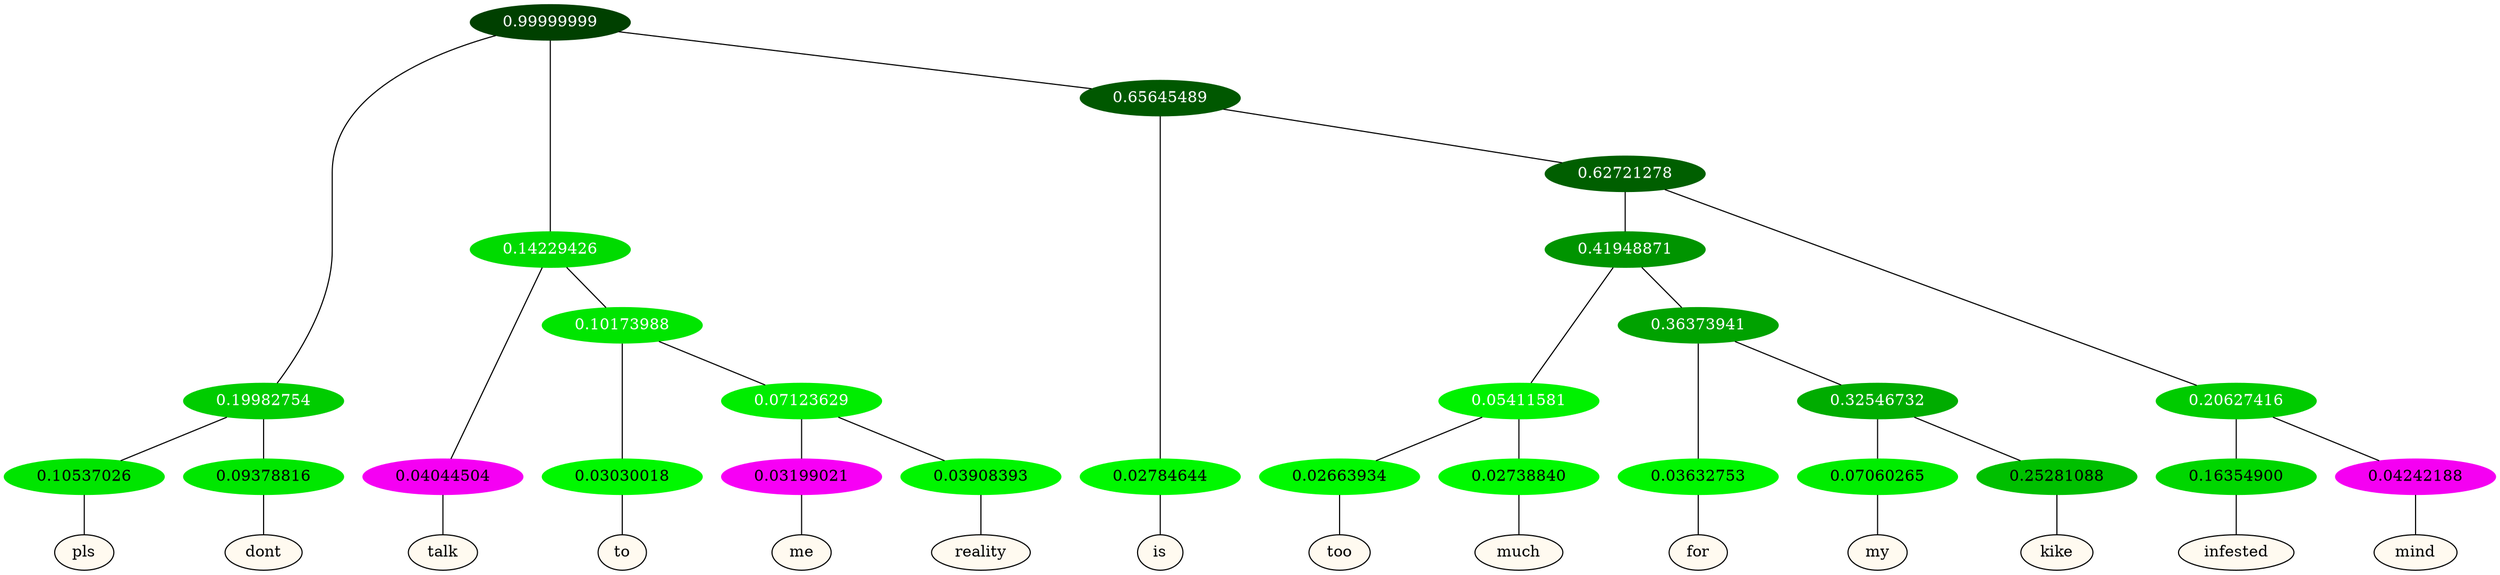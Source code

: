 graph {
	node [format=png height=0.15 nodesep=0.001 ordering=out overlap=prism overlap_scaling=0.01 ranksep=0.001 ratio=0.2 style=filled width=0.15]
	{
		rank=same
		a_w_4 [label=pls color=black fillcolor=floralwhite style="filled,solid"]
		a_w_5 [label=dont color=black fillcolor=floralwhite style="filled,solid"]
		a_w_6 [label=talk color=black fillcolor=floralwhite style="filled,solid"]
		a_w_10 [label=to color=black fillcolor=floralwhite style="filled,solid"]
		a_w_14 [label=me color=black fillcolor=floralwhite style="filled,solid"]
		a_w_15 [label=reality color=black fillcolor=floralwhite style="filled,solid"]
		a_w_8 [label=is color=black fillcolor=floralwhite style="filled,solid"]
		a_w_20 [label=too color=black fillcolor=floralwhite style="filled,solid"]
		a_w_21 [label=much color=black fillcolor=floralwhite style="filled,solid"]
		a_w_22 [label=for color=black fillcolor=floralwhite style="filled,solid"]
		a_w_24 [label=my color=black fillcolor=floralwhite style="filled,solid"]
		a_w_25 [label=kike color=black fillcolor=floralwhite style="filled,solid"]
		a_w_18 [label=infested color=black fillcolor=floralwhite style="filled,solid"]
		a_w_19 [label=mind color=black fillcolor=floralwhite style="filled,solid"]
	}
	a_n_4 -- a_w_4
	a_n_5 -- a_w_5
	a_n_6 -- a_w_6
	a_n_10 -- a_w_10
	a_n_14 -- a_w_14
	a_n_15 -- a_w_15
	a_n_8 -- a_w_8
	a_n_20 -- a_w_20
	a_n_21 -- a_w_21
	a_n_22 -- a_w_22
	a_n_24 -- a_w_24
	a_n_25 -- a_w_25
	a_n_18 -- a_w_18
	a_n_19 -- a_w_19
	{
		rank=same
		a_n_4 [label=0.10537026 color="0.334 1.000 0.895" fontcolor=black]
		a_n_5 [label=0.09378816 color="0.334 1.000 0.906" fontcolor=black]
		a_n_6 [label=0.04044504 color="0.835 1.000 0.960" fontcolor=black]
		a_n_10 [label=0.03030018 color="0.334 1.000 0.970" fontcolor=black]
		a_n_14 [label=0.03199021 color="0.835 1.000 0.968" fontcolor=black]
		a_n_15 [label=0.03908393 color="0.334 1.000 0.961" fontcolor=black]
		a_n_8 [label=0.02784644 color="0.334 1.000 0.972" fontcolor=black]
		a_n_20 [label=0.02663934 color="0.334 1.000 0.973" fontcolor=black]
		a_n_21 [label=0.02738840 color="0.334 1.000 0.973" fontcolor=black]
		a_n_22 [label=0.03632753 color="0.334 1.000 0.964" fontcolor=black]
		a_n_24 [label=0.07060265 color="0.334 1.000 0.929" fontcolor=black]
		a_n_25 [label=0.25281088 color="0.334 1.000 0.747" fontcolor=black]
		a_n_18 [label=0.16354900 color="0.334 1.000 0.836" fontcolor=black]
		a_n_19 [label=0.04242188 color="0.835 1.000 0.958" fontcolor=black]
	}
	a_n_0 [label=0.99999999 color="0.334 1.000 0.250" fontcolor=grey99]
	a_n_1 [label=0.19982754 color="0.334 1.000 0.800" fontcolor=grey99]
	a_n_0 -- a_n_1
	a_n_2 [label=0.14229426 color="0.334 1.000 0.858" fontcolor=grey99]
	a_n_0 -- a_n_2
	a_n_3 [label=0.65645489 color="0.334 1.000 0.344" fontcolor=grey99]
	a_n_0 -- a_n_3
	a_n_1 -- a_n_4
	a_n_1 -- a_n_5
	a_n_2 -- a_n_6
	a_n_7 [label=0.10173988 color="0.334 1.000 0.898" fontcolor=grey99]
	a_n_2 -- a_n_7
	a_n_3 -- a_n_8
	a_n_9 [label=0.62721278 color="0.334 1.000 0.373" fontcolor=grey99]
	a_n_3 -- a_n_9
	a_n_7 -- a_n_10
	a_n_11 [label=0.07123629 color="0.334 1.000 0.929" fontcolor=grey99]
	a_n_7 -- a_n_11
	a_n_12 [label=0.41948871 color="0.334 1.000 0.581" fontcolor=grey99]
	a_n_9 -- a_n_12
	a_n_13 [label=0.20627416 color="0.334 1.000 0.794" fontcolor=grey99]
	a_n_9 -- a_n_13
	a_n_11 -- a_n_14
	a_n_11 -- a_n_15
	a_n_16 [label=0.05411581 color="0.334 1.000 0.946" fontcolor=grey99]
	a_n_12 -- a_n_16
	a_n_17 [label=0.36373941 color="0.334 1.000 0.636" fontcolor=grey99]
	a_n_12 -- a_n_17
	a_n_13 -- a_n_18
	a_n_13 -- a_n_19
	a_n_16 -- a_n_20
	a_n_16 -- a_n_21
	a_n_17 -- a_n_22
	a_n_23 [label=0.32546732 color="0.334 1.000 0.675" fontcolor=grey99]
	a_n_17 -- a_n_23
	a_n_23 -- a_n_24
	a_n_23 -- a_n_25
}
